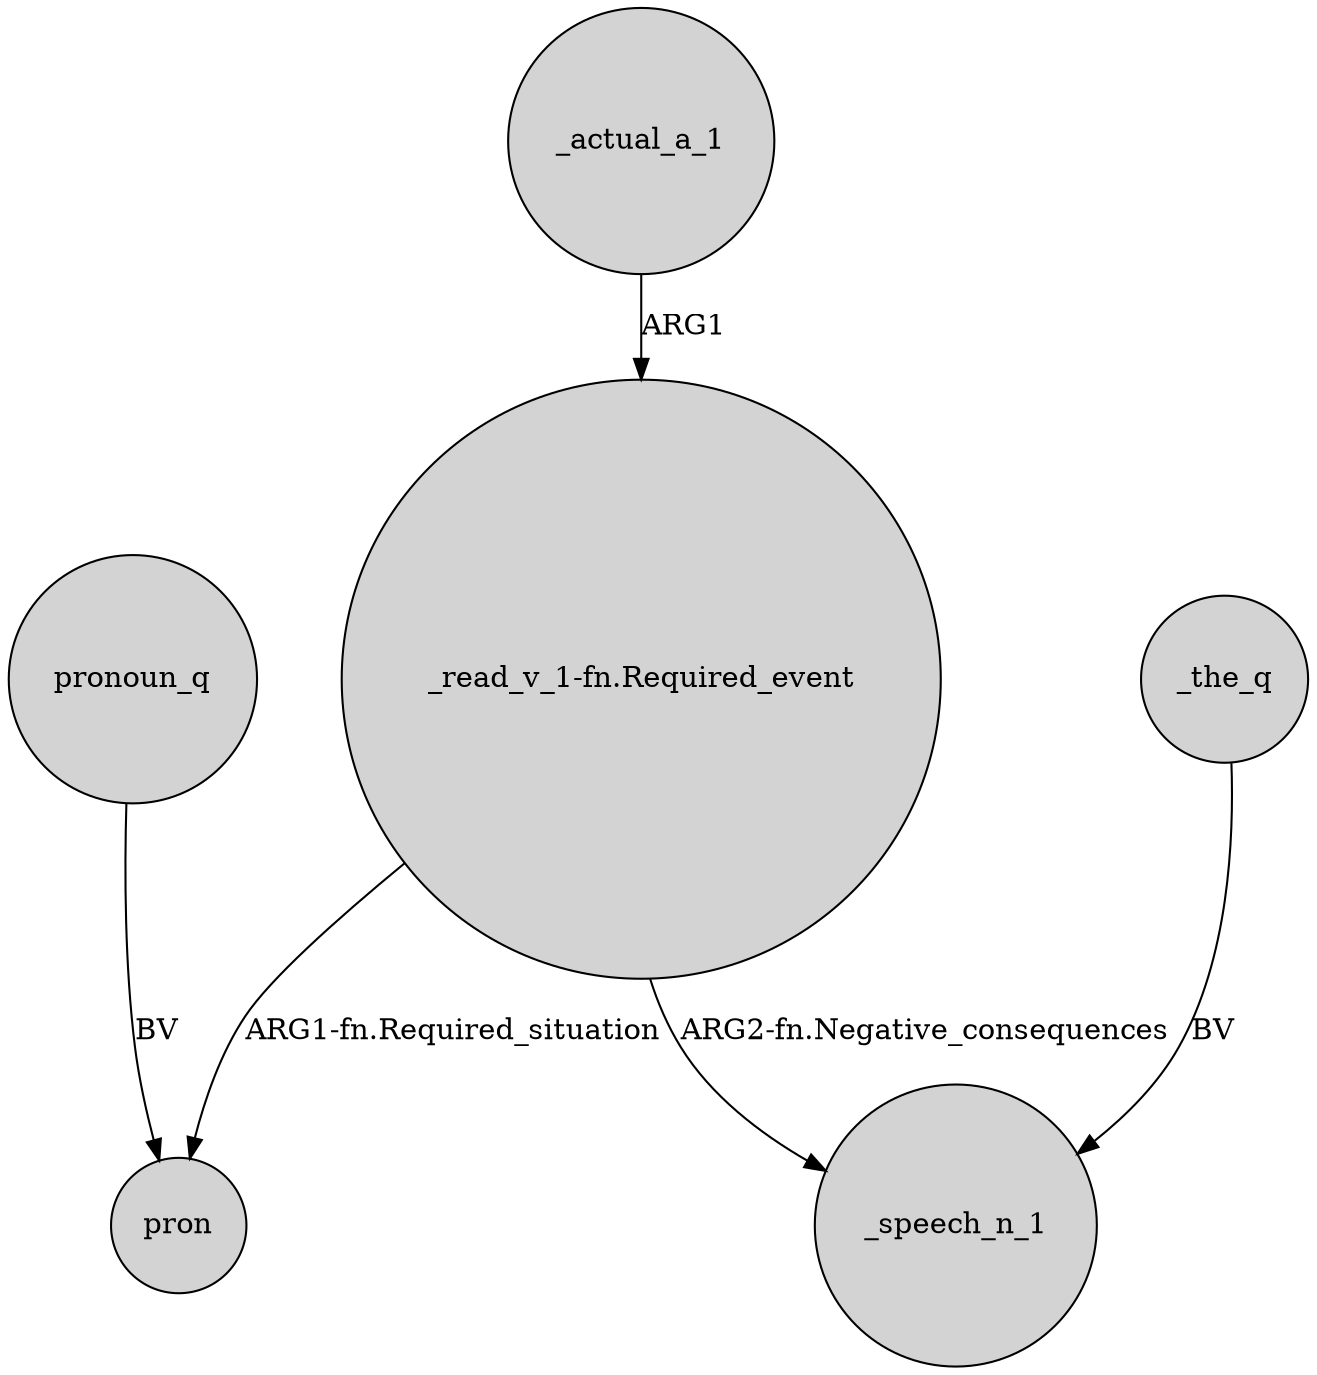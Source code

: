 digraph {
	node [shape=circle style=filled]
	"_read_v_1-fn.Required_event" -> pron [label="ARG1-fn.Required_situation"]
	"_read_v_1-fn.Required_event" -> _speech_n_1 [label="ARG2-fn.Negative_consequences"]
	_actual_a_1 -> "_read_v_1-fn.Required_event" [label=ARG1]
	_the_q -> _speech_n_1 [label=BV]
	pronoun_q -> pron [label=BV]
}

